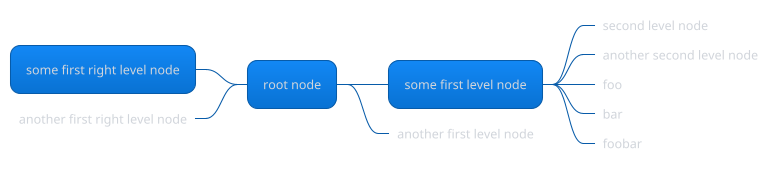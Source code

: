 ' Do not edit
' Theme Gallery
' autogenerated by script
'
@startmindmap
!theme cloudscape-design
+ root node
++ some first level node
+++_ second level node
+++_ another second level node
+++_ foo
+++_ bar
+++_ foobar
++_ another first level node
-- some first right level node
--_ another first right level node
@endmindmap
